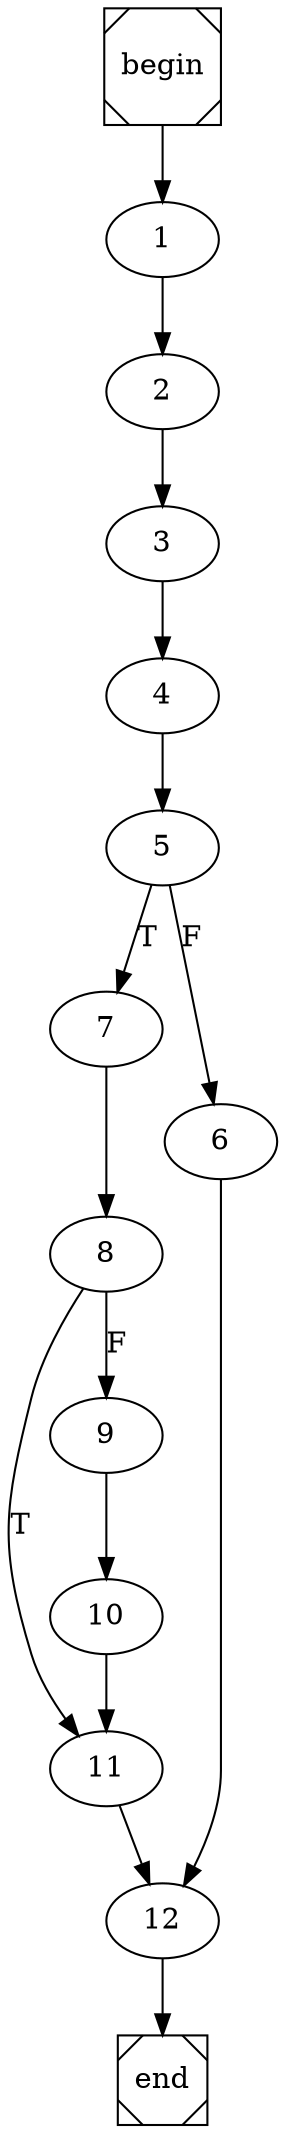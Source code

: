 digraph cfg {
	begin [shape=Msquare];
	end [shape=Msquare];
	begin -> 1;	1 -> 2;	2 -> 3;	3 -> 4;	4 -> 5;	5 -> 7[label=T];	5 -> 6[label=F];	6 -> 12;	7 -> 8;	8 -> 11[label=T];	8 -> 9[label=F];	9 -> 10;	10 -> 11;	11 -> 12;	12 -> end;}
